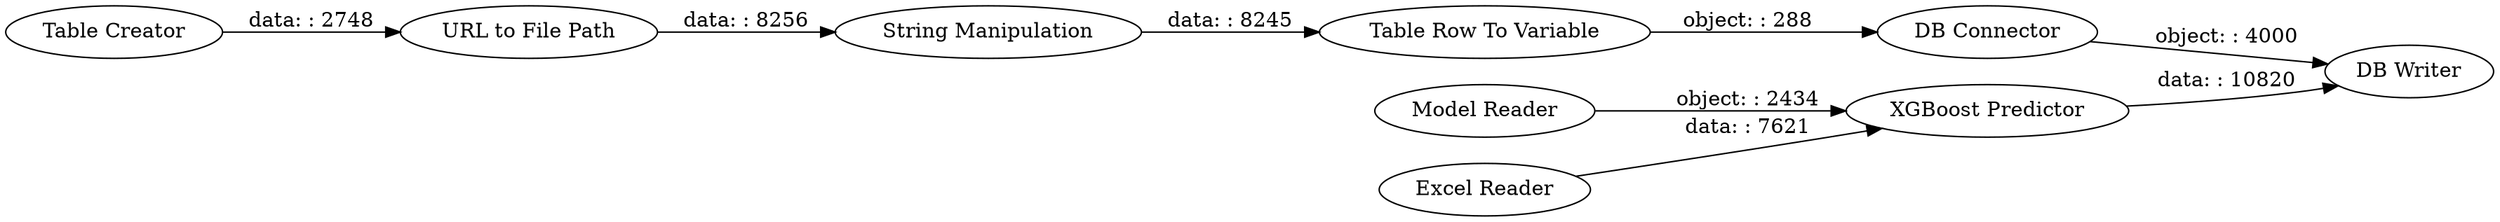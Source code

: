 digraph {
	"-6483438916631892412_993" [label="Table Creator"]
	"-6483438916631892412_992" [label="String Manipulation"]
	"2394454560754441977_1000" [label="DB Writer"]
	"2394454560754441977_4" [label="XGBoost Predictor"]
	"2394454560754441977_2" [label="Model Reader"]
	"-6483438916631892412_994" [label="Table Row To Variable"]
	"2394454560754441977_6" [label="DB Connector"]
	"-6483438916631892412_991" [label="URL to File Path"]
	"2394454560754441977_1002" [label="Excel Reader"]
	"2394454560754441977_2" -> "2394454560754441977_4" [label="object: : 2434"]
	"-6483438916631892412_991" -> "-6483438916631892412_992" [label="data: : 8256"]
	"2394454560754441977_4" -> "2394454560754441977_1000" [label="data: : 10820"]
	"-6483438916631892412_992" -> "-6483438916631892412_994" [label="data: : 8245"]
	"-6483438916631892412_994" -> "2394454560754441977_6" [label="object: : 288"]
	"-6483438916631892412_993" -> "-6483438916631892412_991" [label="data: : 2748"]
	"2394454560754441977_6" -> "2394454560754441977_1000" [label="object: : 4000"]
	"2394454560754441977_1002" -> "2394454560754441977_4" [label="data: : 7621"]
	rankdir=LR
}
